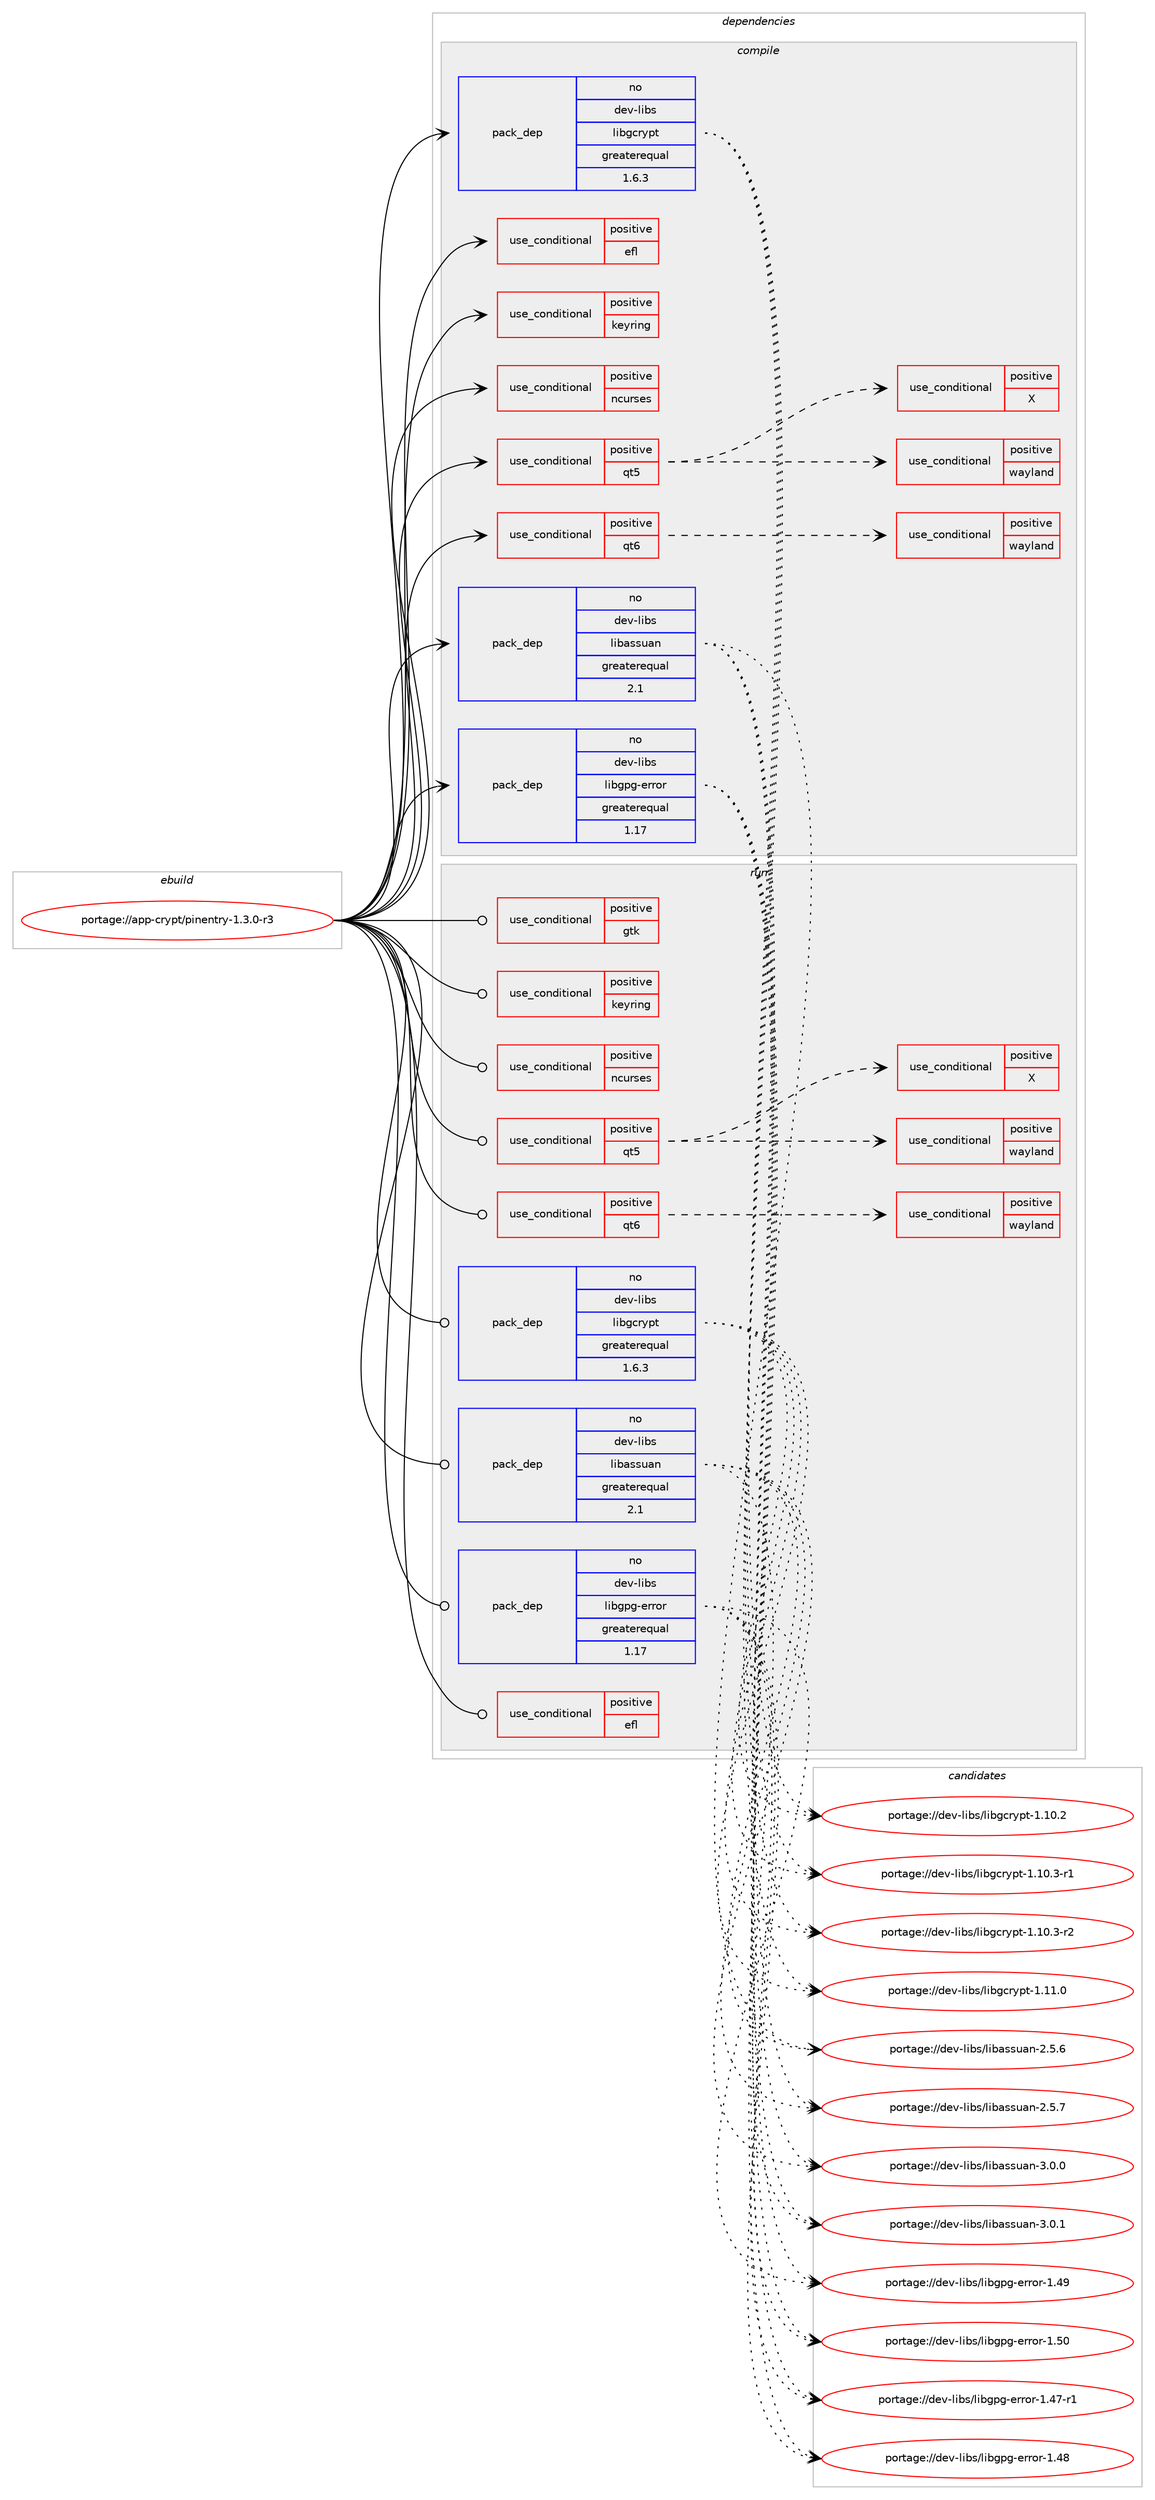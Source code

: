 digraph prolog {

# *************
# Graph options
# *************

newrank=true;
concentrate=true;
compound=true;
graph [rankdir=LR,fontname=Helvetica,fontsize=10,ranksep=1.5];#, ranksep=2.5, nodesep=0.2];
edge  [arrowhead=vee];
node  [fontname=Helvetica,fontsize=10];

# **********
# The ebuild
# **********

subgraph cluster_leftcol {
color=gray;
rank=same;
label=<<i>ebuild</i>>;
id [label="portage://app-crypt/pinentry-1.3.0-r3", color=red, width=4, href="../app-crypt/pinentry-1.3.0-r3.svg"];
}

# ****************
# The dependencies
# ****************

subgraph cluster_midcol {
color=gray;
label=<<i>dependencies</i>>;
subgraph cluster_compile {
fillcolor="#eeeeee";
style=filled;
label=<<i>compile</i>>;
subgraph cond3517 {
dependency5703 [label=<<TABLE BORDER="0" CELLBORDER="1" CELLSPACING="0" CELLPADDING="4"><TR><TD ROWSPAN="3" CELLPADDING="10">use_conditional</TD></TR><TR><TD>positive</TD></TR><TR><TD>efl</TD></TR></TABLE>>, shape=none, color=red];
# *** BEGIN UNKNOWN DEPENDENCY TYPE (TODO) ***
# dependency5703 -> package_dependency(portage://app-crypt/pinentry-1.3.0-r3,install,no,dev-libs,efl,none,[,,],[],[use(enable(X),none)])
# *** END UNKNOWN DEPENDENCY TYPE (TODO) ***

}
id:e -> dependency5703:w [weight=20,style="solid",arrowhead="vee"];
subgraph cond3518 {
dependency5704 [label=<<TABLE BORDER="0" CELLBORDER="1" CELLSPACING="0" CELLPADDING="4"><TR><TD ROWSPAN="3" CELLPADDING="10">use_conditional</TD></TR><TR><TD>positive</TD></TR><TR><TD>keyring</TD></TR></TABLE>>, shape=none, color=red];
# *** BEGIN UNKNOWN DEPENDENCY TYPE (TODO) ***
# dependency5704 -> package_dependency(portage://app-crypt/pinentry-1.3.0-r3,install,no,app-crypt,libsecret,none,[,,],[],[])
# *** END UNKNOWN DEPENDENCY TYPE (TODO) ***

}
id:e -> dependency5704:w [weight=20,style="solid",arrowhead="vee"];
subgraph cond3519 {
dependency5705 [label=<<TABLE BORDER="0" CELLBORDER="1" CELLSPACING="0" CELLPADDING="4"><TR><TD ROWSPAN="3" CELLPADDING="10">use_conditional</TD></TR><TR><TD>positive</TD></TR><TR><TD>ncurses</TD></TR></TABLE>>, shape=none, color=red];
# *** BEGIN UNKNOWN DEPENDENCY TYPE (TODO) ***
# dependency5705 -> package_dependency(portage://app-crypt/pinentry-1.3.0-r3,install,no,sys-libs,ncurses,none,[,,],any_same_slot,[])
# *** END UNKNOWN DEPENDENCY TYPE (TODO) ***

}
id:e -> dependency5705:w [weight=20,style="solid",arrowhead="vee"];
subgraph cond3520 {
dependency5706 [label=<<TABLE BORDER="0" CELLBORDER="1" CELLSPACING="0" CELLPADDING="4"><TR><TD ROWSPAN="3" CELLPADDING="10">use_conditional</TD></TR><TR><TD>positive</TD></TR><TR><TD>qt5</TD></TR></TABLE>>, shape=none, color=red];
# *** BEGIN UNKNOWN DEPENDENCY TYPE (TODO) ***
# dependency5706 -> package_dependency(portage://app-crypt/pinentry-1.3.0-r3,install,no,dev-qt,qtcore,none,[,,],[slot(5)],[])
# *** END UNKNOWN DEPENDENCY TYPE (TODO) ***

# *** BEGIN UNKNOWN DEPENDENCY TYPE (TODO) ***
# dependency5706 -> package_dependency(portage://app-crypt/pinentry-1.3.0-r3,install,no,dev-qt,qtgui,none,[,,],[slot(5)],[])
# *** END UNKNOWN DEPENDENCY TYPE (TODO) ***

# *** BEGIN UNKNOWN DEPENDENCY TYPE (TODO) ***
# dependency5706 -> package_dependency(portage://app-crypt/pinentry-1.3.0-r3,install,no,dev-qt,qtwidgets,none,[,,],[slot(5)],[])
# *** END UNKNOWN DEPENDENCY TYPE (TODO) ***

subgraph cond3521 {
dependency5707 [label=<<TABLE BORDER="0" CELLBORDER="1" CELLSPACING="0" CELLPADDING="4"><TR><TD ROWSPAN="3" CELLPADDING="10">use_conditional</TD></TR><TR><TD>positive</TD></TR><TR><TD>wayland</TD></TR></TABLE>>, shape=none, color=red];
# *** BEGIN UNKNOWN DEPENDENCY TYPE (TODO) ***
# dependency5707 -> package_dependency(portage://app-crypt/pinentry-1.3.0-r3,install,no,kde-plasma,kwayland,none,[,,],[slot(5)],[])
# *** END UNKNOWN DEPENDENCY TYPE (TODO) ***

}
dependency5706:e -> dependency5707:w [weight=20,style="dashed",arrowhead="vee"];
subgraph cond3522 {
dependency5708 [label=<<TABLE BORDER="0" CELLBORDER="1" CELLSPACING="0" CELLPADDING="4"><TR><TD ROWSPAN="3" CELLPADDING="10">use_conditional</TD></TR><TR><TD>positive</TD></TR><TR><TD>X</TD></TR></TABLE>>, shape=none, color=red];
# *** BEGIN UNKNOWN DEPENDENCY TYPE (TODO) ***
# dependency5708 -> package_dependency(portage://app-crypt/pinentry-1.3.0-r3,install,no,dev-qt,qtx11extras,none,[,,],[slot(5)],[])
# *** END UNKNOWN DEPENDENCY TYPE (TODO) ***

# *** BEGIN UNKNOWN DEPENDENCY TYPE (TODO) ***
# dependency5708 -> package_dependency(portage://app-crypt/pinentry-1.3.0-r3,install,no,x11-libs,libX11,none,[,,],[],[])
# *** END UNKNOWN DEPENDENCY TYPE (TODO) ***

}
dependency5706:e -> dependency5708:w [weight=20,style="dashed",arrowhead="vee"];
}
id:e -> dependency5706:w [weight=20,style="solid",arrowhead="vee"];
subgraph cond3523 {
dependency5709 [label=<<TABLE BORDER="0" CELLBORDER="1" CELLSPACING="0" CELLPADDING="4"><TR><TD ROWSPAN="3" CELLPADDING="10">use_conditional</TD></TR><TR><TD>positive</TD></TR><TR><TD>qt6</TD></TR></TABLE>>, shape=none, color=red];
# *** BEGIN UNKNOWN DEPENDENCY TYPE (TODO) ***
# dependency5709 -> package_dependency(portage://app-crypt/pinentry-1.3.0-r3,install,no,dev-qt,qtbase,none,[,,],[slot(6)],[use(enable(gui),none),use(enable(widgets),none)])
# *** END UNKNOWN DEPENDENCY TYPE (TODO) ***

subgraph cond3524 {
dependency5710 [label=<<TABLE BORDER="0" CELLBORDER="1" CELLSPACING="0" CELLPADDING="4"><TR><TD ROWSPAN="3" CELLPADDING="10">use_conditional</TD></TR><TR><TD>positive</TD></TR><TR><TD>wayland</TD></TR></TABLE>>, shape=none, color=red];
# *** BEGIN UNKNOWN DEPENDENCY TYPE (TODO) ***
# dependency5710 -> package_dependency(portage://app-crypt/pinentry-1.3.0-r3,install,no,kde-frameworks,kguiaddons,none,[,,],[slot(6)],[])
# *** END UNKNOWN DEPENDENCY TYPE (TODO) ***

# *** BEGIN UNKNOWN DEPENDENCY TYPE (TODO) ***
# dependency5710 -> package_dependency(portage://app-crypt/pinentry-1.3.0-r3,install,no,kde-frameworks,kwindowsystem,none,[,,],[slot(6)],[])
# *** END UNKNOWN DEPENDENCY TYPE (TODO) ***

}
dependency5709:e -> dependency5710:w [weight=20,style="dashed",arrowhead="vee"];
}
id:e -> dependency5709:w [weight=20,style="solid",arrowhead="vee"];
subgraph pack2101 {
dependency5711 [label=<<TABLE BORDER="0" CELLBORDER="1" CELLSPACING="0" CELLPADDING="4" WIDTH="220"><TR><TD ROWSPAN="6" CELLPADDING="30">pack_dep</TD></TR><TR><TD WIDTH="110">no</TD></TR><TR><TD>dev-libs</TD></TR><TR><TD>libassuan</TD></TR><TR><TD>greaterequal</TD></TR><TR><TD>2.1</TD></TR></TABLE>>, shape=none, color=blue];
}
id:e -> dependency5711:w [weight=20,style="solid",arrowhead="vee"];
subgraph pack2102 {
dependency5712 [label=<<TABLE BORDER="0" CELLBORDER="1" CELLSPACING="0" CELLPADDING="4" WIDTH="220"><TR><TD ROWSPAN="6" CELLPADDING="30">pack_dep</TD></TR><TR><TD WIDTH="110">no</TD></TR><TR><TD>dev-libs</TD></TR><TR><TD>libgcrypt</TD></TR><TR><TD>greaterequal</TD></TR><TR><TD>1.6.3</TD></TR></TABLE>>, shape=none, color=blue];
}
id:e -> dependency5712:w [weight=20,style="solid",arrowhead="vee"];
subgraph pack2103 {
dependency5713 [label=<<TABLE BORDER="0" CELLBORDER="1" CELLSPACING="0" CELLPADDING="4" WIDTH="220"><TR><TD ROWSPAN="6" CELLPADDING="30">pack_dep</TD></TR><TR><TD WIDTH="110">no</TD></TR><TR><TD>dev-libs</TD></TR><TR><TD>libgpg-error</TD></TR><TR><TD>greaterequal</TD></TR><TR><TD>1.17</TD></TR></TABLE>>, shape=none, color=blue];
}
id:e -> dependency5713:w [weight=20,style="solid",arrowhead="vee"];
}
subgraph cluster_compileandrun {
fillcolor="#eeeeee";
style=filled;
label=<<i>compile and run</i>>;
}
subgraph cluster_run {
fillcolor="#eeeeee";
style=filled;
label=<<i>run</i>>;
subgraph cond3525 {
dependency5714 [label=<<TABLE BORDER="0" CELLBORDER="1" CELLSPACING="0" CELLPADDING="4"><TR><TD ROWSPAN="3" CELLPADDING="10">use_conditional</TD></TR><TR><TD>positive</TD></TR><TR><TD>efl</TD></TR></TABLE>>, shape=none, color=red];
# *** BEGIN UNKNOWN DEPENDENCY TYPE (TODO) ***
# dependency5714 -> package_dependency(portage://app-crypt/pinentry-1.3.0-r3,run,no,dev-libs,efl,none,[,,],[],[use(enable(X),none)])
# *** END UNKNOWN DEPENDENCY TYPE (TODO) ***

}
id:e -> dependency5714:w [weight=20,style="solid",arrowhead="odot"];
subgraph cond3526 {
dependency5715 [label=<<TABLE BORDER="0" CELLBORDER="1" CELLSPACING="0" CELLPADDING="4"><TR><TD ROWSPAN="3" CELLPADDING="10">use_conditional</TD></TR><TR><TD>positive</TD></TR><TR><TD>gtk</TD></TR></TABLE>>, shape=none, color=red];
# *** BEGIN UNKNOWN DEPENDENCY TYPE (TODO) ***
# dependency5715 -> package_dependency(portage://app-crypt/pinentry-1.3.0-r3,run,no,app-crypt,gcr,none,[,,],[slot(4)],[use(enable(gtk),none)])
# *** END UNKNOWN DEPENDENCY TYPE (TODO) ***

}
id:e -> dependency5715:w [weight=20,style="solid",arrowhead="odot"];
subgraph cond3527 {
dependency5716 [label=<<TABLE BORDER="0" CELLBORDER="1" CELLSPACING="0" CELLPADDING="4"><TR><TD ROWSPAN="3" CELLPADDING="10">use_conditional</TD></TR><TR><TD>positive</TD></TR><TR><TD>keyring</TD></TR></TABLE>>, shape=none, color=red];
# *** BEGIN UNKNOWN DEPENDENCY TYPE (TODO) ***
# dependency5716 -> package_dependency(portage://app-crypt/pinentry-1.3.0-r3,run,no,app-crypt,libsecret,none,[,,],[],[])
# *** END UNKNOWN DEPENDENCY TYPE (TODO) ***

}
id:e -> dependency5716:w [weight=20,style="solid",arrowhead="odot"];
subgraph cond3528 {
dependency5717 [label=<<TABLE BORDER="0" CELLBORDER="1" CELLSPACING="0" CELLPADDING="4"><TR><TD ROWSPAN="3" CELLPADDING="10">use_conditional</TD></TR><TR><TD>positive</TD></TR><TR><TD>ncurses</TD></TR></TABLE>>, shape=none, color=red];
# *** BEGIN UNKNOWN DEPENDENCY TYPE (TODO) ***
# dependency5717 -> package_dependency(portage://app-crypt/pinentry-1.3.0-r3,run,no,sys-libs,ncurses,none,[,,],any_same_slot,[])
# *** END UNKNOWN DEPENDENCY TYPE (TODO) ***

}
id:e -> dependency5717:w [weight=20,style="solid",arrowhead="odot"];
subgraph cond3529 {
dependency5718 [label=<<TABLE BORDER="0" CELLBORDER="1" CELLSPACING="0" CELLPADDING="4"><TR><TD ROWSPAN="3" CELLPADDING="10">use_conditional</TD></TR><TR><TD>positive</TD></TR><TR><TD>qt5</TD></TR></TABLE>>, shape=none, color=red];
# *** BEGIN UNKNOWN DEPENDENCY TYPE (TODO) ***
# dependency5718 -> package_dependency(portage://app-crypt/pinentry-1.3.0-r3,run,no,dev-qt,qtcore,none,[,,],[slot(5)],[])
# *** END UNKNOWN DEPENDENCY TYPE (TODO) ***

# *** BEGIN UNKNOWN DEPENDENCY TYPE (TODO) ***
# dependency5718 -> package_dependency(portage://app-crypt/pinentry-1.3.0-r3,run,no,dev-qt,qtgui,none,[,,],[slot(5)],[])
# *** END UNKNOWN DEPENDENCY TYPE (TODO) ***

# *** BEGIN UNKNOWN DEPENDENCY TYPE (TODO) ***
# dependency5718 -> package_dependency(portage://app-crypt/pinentry-1.3.0-r3,run,no,dev-qt,qtwidgets,none,[,,],[slot(5)],[])
# *** END UNKNOWN DEPENDENCY TYPE (TODO) ***

subgraph cond3530 {
dependency5719 [label=<<TABLE BORDER="0" CELLBORDER="1" CELLSPACING="0" CELLPADDING="4"><TR><TD ROWSPAN="3" CELLPADDING="10">use_conditional</TD></TR><TR><TD>positive</TD></TR><TR><TD>wayland</TD></TR></TABLE>>, shape=none, color=red];
# *** BEGIN UNKNOWN DEPENDENCY TYPE (TODO) ***
# dependency5719 -> package_dependency(portage://app-crypt/pinentry-1.3.0-r3,run,no,kde-plasma,kwayland,none,[,,],[slot(5)],[])
# *** END UNKNOWN DEPENDENCY TYPE (TODO) ***

}
dependency5718:e -> dependency5719:w [weight=20,style="dashed",arrowhead="vee"];
subgraph cond3531 {
dependency5720 [label=<<TABLE BORDER="0" CELLBORDER="1" CELLSPACING="0" CELLPADDING="4"><TR><TD ROWSPAN="3" CELLPADDING="10">use_conditional</TD></TR><TR><TD>positive</TD></TR><TR><TD>X</TD></TR></TABLE>>, shape=none, color=red];
# *** BEGIN UNKNOWN DEPENDENCY TYPE (TODO) ***
# dependency5720 -> package_dependency(portage://app-crypt/pinentry-1.3.0-r3,run,no,dev-qt,qtx11extras,none,[,,],[slot(5)],[])
# *** END UNKNOWN DEPENDENCY TYPE (TODO) ***

# *** BEGIN UNKNOWN DEPENDENCY TYPE (TODO) ***
# dependency5720 -> package_dependency(portage://app-crypt/pinentry-1.3.0-r3,run,no,x11-libs,libX11,none,[,,],[],[])
# *** END UNKNOWN DEPENDENCY TYPE (TODO) ***

}
dependency5718:e -> dependency5720:w [weight=20,style="dashed",arrowhead="vee"];
}
id:e -> dependency5718:w [weight=20,style="solid",arrowhead="odot"];
subgraph cond3532 {
dependency5721 [label=<<TABLE BORDER="0" CELLBORDER="1" CELLSPACING="0" CELLPADDING="4"><TR><TD ROWSPAN="3" CELLPADDING="10">use_conditional</TD></TR><TR><TD>positive</TD></TR><TR><TD>qt6</TD></TR></TABLE>>, shape=none, color=red];
# *** BEGIN UNKNOWN DEPENDENCY TYPE (TODO) ***
# dependency5721 -> package_dependency(portage://app-crypt/pinentry-1.3.0-r3,run,no,dev-qt,qtbase,none,[,,],[slot(6)],[use(enable(gui),none),use(enable(widgets),none)])
# *** END UNKNOWN DEPENDENCY TYPE (TODO) ***

subgraph cond3533 {
dependency5722 [label=<<TABLE BORDER="0" CELLBORDER="1" CELLSPACING="0" CELLPADDING="4"><TR><TD ROWSPAN="3" CELLPADDING="10">use_conditional</TD></TR><TR><TD>positive</TD></TR><TR><TD>wayland</TD></TR></TABLE>>, shape=none, color=red];
# *** BEGIN UNKNOWN DEPENDENCY TYPE (TODO) ***
# dependency5722 -> package_dependency(portage://app-crypt/pinentry-1.3.0-r3,run,no,kde-frameworks,kguiaddons,none,[,,],[slot(6)],[])
# *** END UNKNOWN DEPENDENCY TYPE (TODO) ***

# *** BEGIN UNKNOWN DEPENDENCY TYPE (TODO) ***
# dependency5722 -> package_dependency(portage://app-crypt/pinentry-1.3.0-r3,run,no,kde-frameworks,kwindowsystem,none,[,,],[slot(6)],[])
# *** END UNKNOWN DEPENDENCY TYPE (TODO) ***

}
dependency5721:e -> dependency5722:w [weight=20,style="dashed",arrowhead="vee"];
}
id:e -> dependency5721:w [weight=20,style="solid",arrowhead="odot"];
subgraph pack2104 {
dependency5723 [label=<<TABLE BORDER="0" CELLBORDER="1" CELLSPACING="0" CELLPADDING="4" WIDTH="220"><TR><TD ROWSPAN="6" CELLPADDING="30">pack_dep</TD></TR><TR><TD WIDTH="110">no</TD></TR><TR><TD>dev-libs</TD></TR><TR><TD>libassuan</TD></TR><TR><TD>greaterequal</TD></TR><TR><TD>2.1</TD></TR></TABLE>>, shape=none, color=blue];
}
id:e -> dependency5723:w [weight=20,style="solid",arrowhead="odot"];
subgraph pack2105 {
dependency5724 [label=<<TABLE BORDER="0" CELLBORDER="1" CELLSPACING="0" CELLPADDING="4" WIDTH="220"><TR><TD ROWSPAN="6" CELLPADDING="30">pack_dep</TD></TR><TR><TD WIDTH="110">no</TD></TR><TR><TD>dev-libs</TD></TR><TR><TD>libgcrypt</TD></TR><TR><TD>greaterequal</TD></TR><TR><TD>1.6.3</TD></TR></TABLE>>, shape=none, color=blue];
}
id:e -> dependency5724:w [weight=20,style="solid",arrowhead="odot"];
subgraph pack2106 {
dependency5725 [label=<<TABLE BORDER="0" CELLBORDER="1" CELLSPACING="0" CELLPADDING="4" WIDTH="220"><TR><TD ROWSPAN="6" CELLPADDING="30">pack_dep</TD></TR><TR><TD WIDTH="110">no</TD></TR><TR><TD>dev-libs</TD></TR><TR><TD>libgpg-error</TD></TR><TR><TD>greaterequal</TD></TR><TR><TD>1.17</TD></TR></TABLE>>, shape=none, color=blue];
}
id:e -> dependency5725:w [weight=20,style="solid",arrowhead="odot"];
}
}

# **************
# The candidates
# **************

subgraph cluster_choices {
rank=same;
color=gray;
label=<<i>candidates</i>>;

subgraph choice2101 {
color=black;
nodesep=1;
choice100101118451081059811547108105989711511511797110455046534654 [label="portage://dev-libs/libassuan-2.5.6", color=red, width=4,href="../dev-libs/libassuan-2.5.6.svg"];
choice100101118451081059811547108105989711511511797110455046534655 [label="portage://dev-libs/libassuan-2.5.7", color=red, width=4,href="../dev-libs/libassuan-2.5.7.svg"];
choice100101118451081059811547108105989711511511797110455146484648 [label="portage://dev-libs/libassuan-3.0.0", color=red, width=4,href="../dev-libs/libassuan-3.0.0.svg"];
choice100101118451081059811547108105989711511511797110455146484649 [label="portage://dev-libs/libassuan-3.0.1", color=red, width=4,href="../dev-libs/libassuan-3.0.1.svg"];
dependency5711:e -> choice100101118451081059811547108105989711511511797110455046534654:w [style=dotted,weight="100"];
dependency5711:e -> choice100101118451081059811547108105989711511511797110455046534655:w [style=dotted,weight="100"];
dependency5711:e -> choice100101118451081059811547108105989711511511797110455146484648:w [style=dotted,weight="100"];
dependency5711:e -> choice100101118451081059811547108105989711511511797110455146484649:w [style=dotted,weight="100"];
}
subgraph choice2102 {
color=black;
nodesep=1;
choice100101118451081059811547108105981039911412111211645494649484650 [label="portage://dev-libs/libgcrypt-1.10.2", color=red, width=4,href="../dev-libs/libgcrypt-1.10.2.svg"];
choice1001011184510810598115471081059810399114121112116454946494846514511449 [label="portage://dev-libs/libgcrypt-1.10.3-r1", color=red, width=4,href="../dev-libs/libgcrypt-1.10.3-r1.svg"];
choice1001011184510810598115471081059810399114121112116454946494846514511450 [label="portage://dev-libs/libgcrypt-1.10.3-r2", color=red, width=4,href="../dev-libs/libgcrypt-1.10.3-r2.svg"];
choice100101118451081059811547108105981039911412111211645494649494648 [label="portage://dev-libs/libgcrypt-1.11.0", color=red, width=4,href="../dev-libs/libgcrypt-1.11.0.svg"];
dependency5712:e -> choice100101118451081059811547108105981039911412111211645494649484650:w [style=dotted,weight="100"];
dependency5712:e -> choice1001011184510810598115471081059810399114121112116454946494846514511449:w [style=dotted,weight="100"];
dependency5712:e -> choice1001011184510810598115471081059810399114121112116454946494846514511450:w [style=dotted,weight="100"];
dependency5712:e -> choice100101118451081059811547108105981039911412111211645494649494648:w [style=dotted,weight="100"];
}
subgraph choice2103 {
color=black;
nodesep=1;
choice100101118451081059811547108105981031121034510111411411111445494652554511449 [label="portage://dev-libs/libgpg-error-1.47-r1", color=red, width=4,href="../dev-libs/libgpg-error-1.47-r1.svg"];
choice10010111845108105981154710810598103112103451011141141111144549465256 [label="portage://dev-libs/libgpg-error-1.48", color=red, width=4,href="../dev-libs/libgpg-error-1.48.svg"];
choice10010111845108105981154710810598103112103451011141141111144549465257 [label="portage://dev-libs/libgpg-error-1.49", color=red, width=4,href="../dev-libs/libgpg-error-1.49.svg"];
choice10010111845108105981154710810598103112103451011141141111144549465348 [label="portage://dev-libs/libgpg-error-1.50", color=red, width=4,href="../dev-libs/libgpg-error-1.50.svg"];
dependency5713:e -> choice100101118451081059811547108105981031121034510111411411111445494652554511449:w [style=dotted,weight="100"];
dependency5713:e -> choice10010111845108105981154710810598103112103451011141141111144549465256:w [style=dotted,weight="100"];
dependency5713:e -> choice10010111845108105981154710810598103112103451011141141111144549465257:w [style=dotted,weight="100"];
dependency5713:e -> choice10010111845108105981154710810598103112103451011141141111144549465348:w [style=dotted,weight="100"];
}
subgraph choice2104 {
color=black;
nodesep=1;
choice100101118451081059811547108105989711511511797110455046534654 [label="portage://dev-libs/libassuan-2.5.6", color=red, width=4,href="../dev-libs/libassuan-2.5.6.svg"];
choice100101118451081059811547108105989711511511797110455046534655 [label="portage://dev-libs/libassuan-2.5.7", color=red, width=4,href="../dev-libs/libassuan-2.5.7.svg"];
choice100101118451081059811547108105989711511511797110455146484648 [label="portage://dev-libs/libassuan-3.0.0", color=red, width=4,href="../dev-libs/libassuan-3.0.0.svg"];
choice100101118451081059811547108105989711511511797110455146484649 [label="portage://dev-libs/libassuan-3.0.1", color=red, width=4,href="../dev-libs/libassuan-3.0.1.svg"];
dependency5723:e -> choice100101118451081059811547108105989711511511797110455046534654:w [style=dotted,weight="100"];
dependency5723:e -> choice100101118451081059811547108105989711511511797110455046534655:w [style=dotted,weight="100"];
dependency5723:e -> choice100101118451081059811547108105989711511511797110455146484648:w [style=dotted,weight="100"];
dependency5723:e -> choice100101118451081059811547108105989711511511797110455146484649:w [style=dotted,weight="100"];
}
subgraph choice2105 {
color=black;
nodesep=1;
choice100101118451081059811547108105981039911412111211645494649484650 [label="portage://dev-libs/libgcrypt-1.10.2", color=red, width=4,href="../dev-libs/libgcrypt-1.10.2.svg"];
choice1001011184510810598115471081059810399114121112116454946494846514511449 [label="portage://dev-libs/libgcrypt-1.10.3-r1", color=red, width=4,href="../dev-libs/libgcrypt-1.10.3-r1.svg"];
choice1001011184510810598115471081059810399114121112116454946494846514511450 [label="portage://dev-libs/libgcrypt-1.10.3-r2", color=red, width=4,href="../dev-libs/libgcrypt-1.10.3-r2.svg"];
choice100101118451081059811547108105981039911412111211645494649494648 [label="portage://dev-libs/libgcrypt-1.11.0", color=red, width=4,href="../dev-libs/libgcrypt-1.11.0.svg"];
dependency5724:e -> choice100101118451081059811547108105981039911412111211645494649484650:w [style=dotted,weight="100"];
dependency5724:e -> choice1001011184510810598115471081059810399114121112116454946494846514511449:w [style=dotted,weight="100"];
dependency5724:e -> choice1001011184510810598115471081059810399114121112116454946494846514511450:w [style=dotted,weight="100"];
dependency5724:e -> choice100101118451081059811547108105981039911412111211645494649494648:w [style=dotted,weight="100"];
}
subgraph choice2106 {
color=black;
nodesep=1;
choice100101118451081059811547108105981031121034510111411411111445494652554511449 [label="portage://dev-libs/libgpg-error-1.47-r1", color=red, width=4,href="../dev-libs/libgpg-error-1.47-r1.svg"];
choice10010111845108105981154710810598103112103451011141141111144549465256 [label="portage://dev-libs/libgpg-error-1.48", color=red, width=4,href="../dev-libs/libgpg-error-1.48.svg"];
choice10010111845108105981154710810598103112103451011141141111144549465257 [label="portage://dev-libs/libgpg-error-1.49", color=red, width=4,href="../dev-libs/libgpg-error-1.49.svg"];
choice10010111845108105981154710810598103112103451011141141111144549465348 [label="portage://dev-libs/libgpg-error-1.50", color=red, width=4,href="../dev-libs/libgpg-error-1.50.svg"];
dependency5725:e -> choice100101118451081059811547108105981031121034510111411411111445494652554511449:w [style=dotted,weight="100"];
dependency5725:e -> choice10010111845108105981154710810598103112103451011141141111144549465256:w [style=dotted,weight="100"];
dependency5725:e -> choice10010111845108105981154710810598103112103451011141141111144549465257:w [style=dotted,weight="100"];
dependency5725:e -> choice10010111845108105981154710810598103112103451011141141111144549465348:w [style=dotted,weight="100"];
}
}

}

